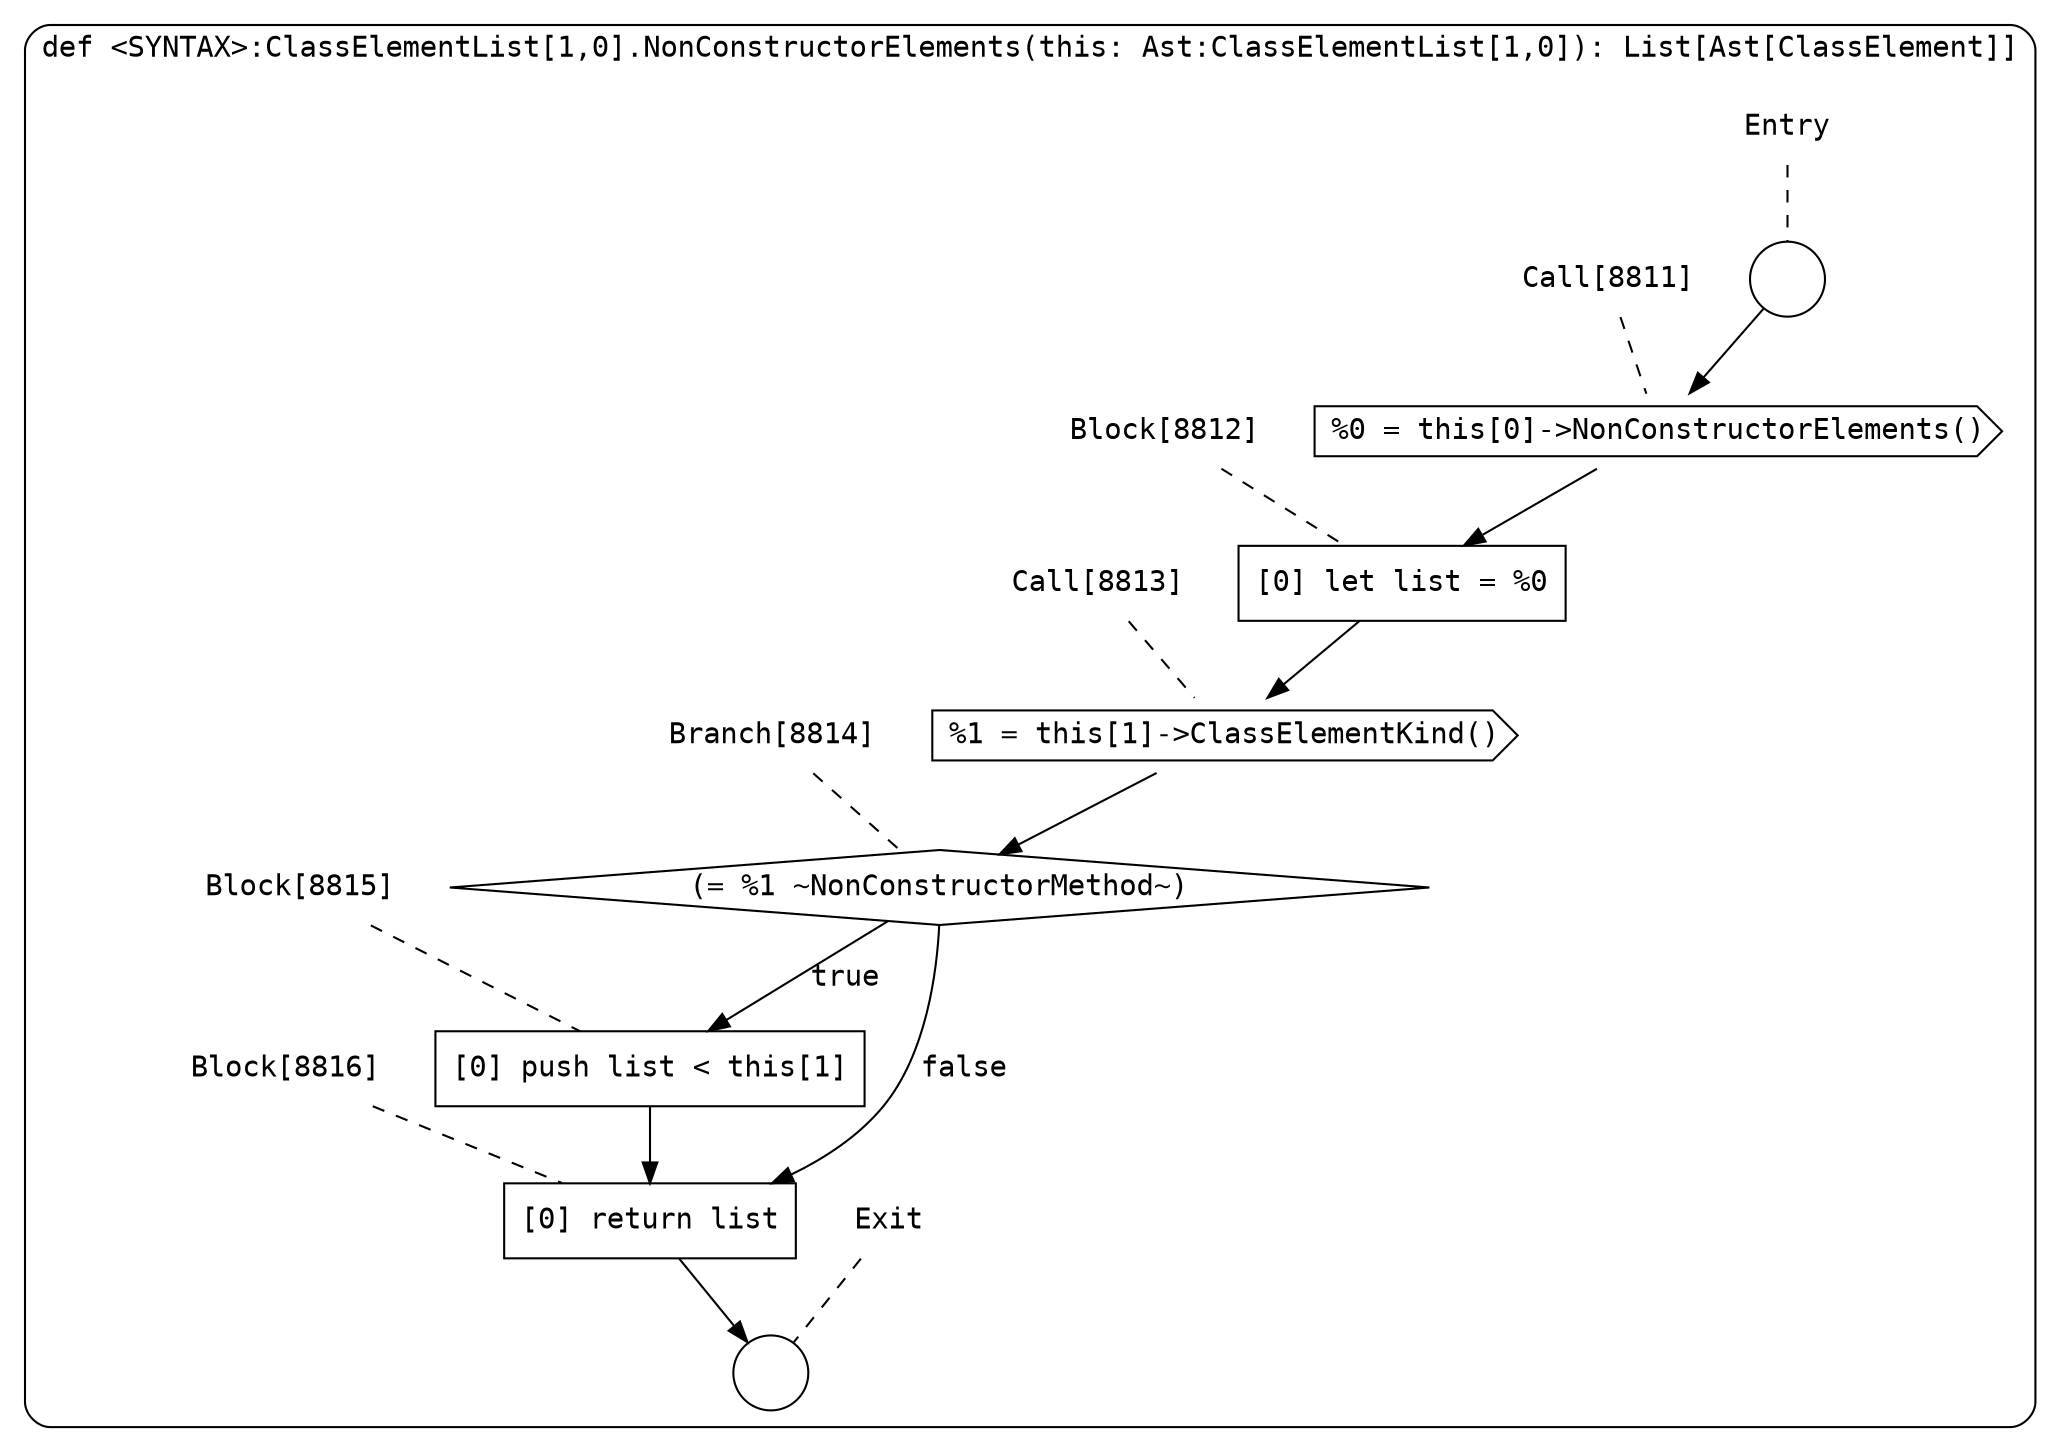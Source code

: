 digraph {
  graph [fontname = "Consolas"]
  node [fontname = "Consolas"]
  edge [fontname = "Consolas"]
  subgraph cluster1632 {
    label = "def <SYNTAX>:ClassElementList[1,0].NonConstructorElements(this: Ast:ClassElementList[1,0]): List[Ast[ClassElement]]"
    style = rounded
    cluster1632_entry_name [shape=none, label=<<font color="black">Entry</font>>]
    cluster1632_entry_name -> cluster1632_entry [arrowhead=none, color="black", style=dashed]
    cluster1632_entry [shape=circle label=" " color="black" fillcolor="white" style=filled]
    cluster1632_entry -> node8811 [color="black"]
    cluster1632_exit_name [shape=none, label=<<font color="black">Exit</font>>]
    cluster1632_exit_name -> cluster1632_exit [arrowhead=none, color="black", style=dashed]
    cluster1632_exit [shape=circle label=" " color="black" fillcolor="white" style=filled]
    node8811_name [shape=none, label=<<font color="black">Call[8811]</font>>]
    node8811_name -> node8811 [arrowhead=none, color="black", style=dashed]
    node8811 [shape=cds, label=<<font color="black">%0 = this[0]-&gt;NonConstructorElements()</font>> color="black" fillcolor="white", style=filled]
    node8811 -> node8812 [color="black"]
    node8812_name [shape=none, label=<<font color="black">Block[8812]</font>>]
    node8812_name -> node8812 [arrowhead=none, color="black", style=dashed]
    node8812 [shape=box, label=<<font color="black">[0] let list = %0<BR ALIGN="LEFT"/></font>> color="black" fillcolor="white", style=filled]
    node8812 -> node8813 [color="black"]
    node8813_name [shape=none, label=<<font color="black">Call[8813]</font>>]
    node8813_name -> node8813 [arrowhead=none, color="black", style=dashed]
    node8813 [shape=cds, label=<<font color="black">%1 = this[1]-&gt;ClassElementKind()</font>> color="black" fillcolor="white", style=filled]
    node8813 -> node8814 [color="black"]
    node8814_name [shape=none, label=<<font color="black">Branch[8814]</font>>]
    node8814_name -> node8814 [arrowhead=none, color="black", style=dashed]
    node8814 [shape=diamond, label=<<font color="black">(= %1 ~NonConstructorMethod~)</font>> color="black" fillcolor="white", style=filled]
    node8814 -> node8815 [label=<<font color="black">true</font>> color="black"]
    node8814 -> node8816 [label=<<font color="black">false</font>> color="black"]
    node8815_name [shape=none, label=<<font color="black">Block[8815]</font>>]
    node8815_name -> node8815 [arrowhead=none, color="black", style=dashed]
    node8815 [shape=box, label=<<font color="black">[0] push list &lt; this[1]<BR ALIGN="LEFT"/></font>> color="black" fillcolor="white", style=filled]
    node8815 -> node8816 [color="black"]
    node8816_name [shape=none, label=<<font color="black">Block[8816]</font>>]
    node8816_name -> node8816 [arrowhead=none, color="black", style=dashed]
    node8816 [shape=box, label=<<font color="black">[0] return list<BR ALIGN="LEFT"/></font>> color="black" fillcolor="white", style=filled]
    node8816 -> cluster1632_exit [color="black"]
  }
}